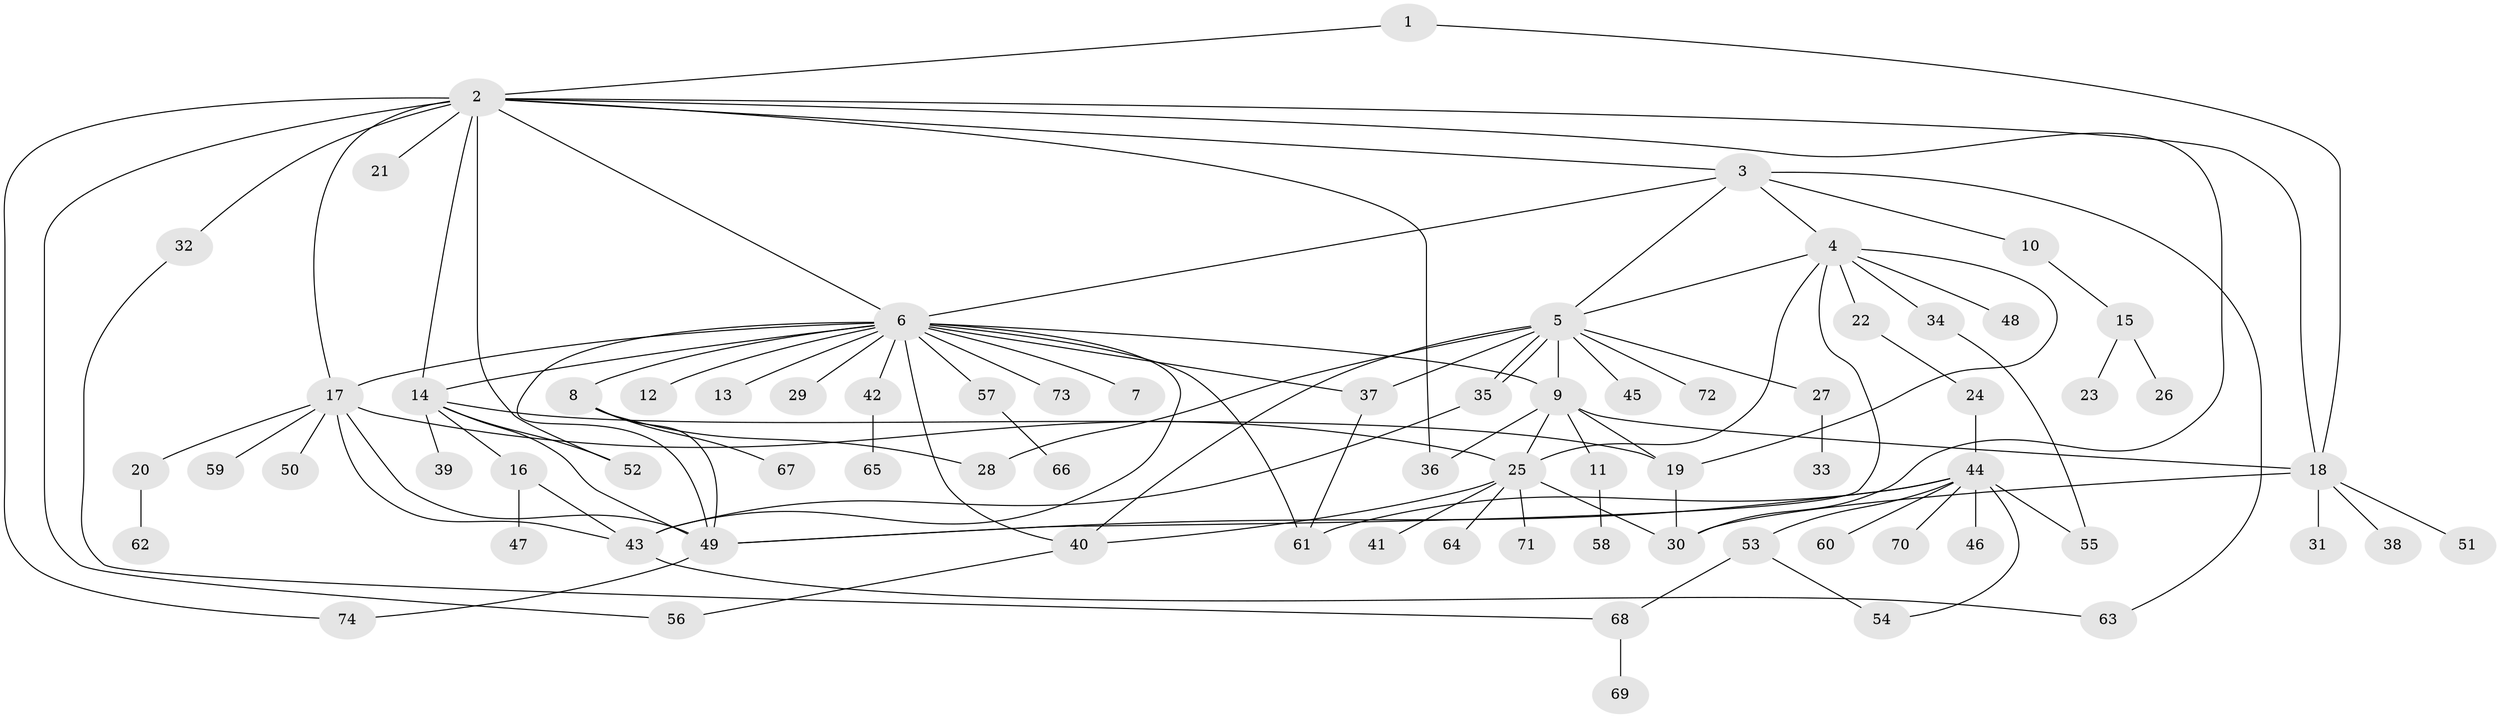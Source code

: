 // Generated by graph-tools (version 1.1) at 2025/11/02/27/25 16:11:11]
// undirected, 74 vertices, 110 edges
graph export_dot {
graph [start="1"]
  node [color=gray90,style=filled];
  1;
  2;
  3;
  4;
  5;
  6;
  7;
  8;
  9;
  10;
  11;
  12;
  13;
  14;
  15;
  16;
  17;
  18;
  19;
  20;
  21;
  22;
  23;
  24;
  25;
  26;
  27;
  28;
  29;
  30;
  31;
  32;
  33;
  34;
  35;
  36;
  37;
  38;
  39;
  40;
  41;
  42;
  43;
  44;
  45;
  46;
  47;
  48;
  49;
  50;
  51;
  52;
  53;
  54;
  55;
  56;
  57;
  58;
  59;
  60;
  61;
  62;
  63;
  64;
  65;
  66;
  67;
  68;
  69;
  70;
  71;
  72;
  73;
  74;
  1 -- 2;
  1 -- 18;
  2 -- 3;
  2 -- 6;
  2 -- 14;
  2 -- 17;
  2 -- 18;
  2 -- 21;
  2 -- 30;
  2 -- 32;
  2 -- 36;
  2 -- 52;
  2 -- 56;
  2 -- 74;
  3 -- 4;
  3 -- 5;
  3 -- 6;
  3 -- 10;
  3 -- 63;
  4 -- 5;
  4 -- 19;
  4 -- 22;
  4 -- 25;
  4 -- 34;
  4 -- 48;
  4 -- 49;
  5 -- 9;
  5 -- 27;
  5 -- 28;
  5 -- 35;
  5 -- 35;
  5 -- 37;
  5 -- 40;
  5 -- 45;
  5 -- 72;
  6 -- 7;
  6 -- 8;
  6 -- 9;
  6 -- 12;
  6 -- 13;
  6 -- 14;
  6 -- 17;
  6 -- 29;
  6 -- 37;
  6 -- 40;
  6 -- 42;
  6 -- 43;
  6 -- 49;
  6 -- 57;
  6 -- 61;
  6 -- 73;
  8 -- 28;
  8 -- 49;
  8 -- 67;
  9 -- 11;
  9 -- 18;
  9 -- 19;
  9 -- 25;
  9 -- 36;
  10 -- 15;
  11 -- 58;
  14 -- 16;
  14 -- 19;
  14 -- 39;
  14 -- 49;
  14 -- 52;
  15 -- 23;
  15 -- 26;
  16 -- 43;
  16 -- 47;
  17 -- 20;
  17 -- 25;
  17 -- 43;
  17 -- 49;
  17 -- 50;
  17 -- 59;
  18 -- 30;
  18 -- 31;
  18 -- 38;
  18 -- 51;
  19 -- 30;
  20 -- 62;
  22 -- 24;
  24 -- 44;
  25 -- 30;
  25 -- 40;
  25 -- 41;
  25 -- 64;
  25 -- 71;
  27 -- 33;
  32 -- 68;
  34 -- 55;
  35 -- 43;
  37 -- 61;
  40 -- 56;
  42 -- 65;
  43 -- 63;
  44 -- 46;
  44 -- 49;
  44 -- 53;
  44 -- 54;
  44 -- 55;
  44 -- 60;
  44 -- 61;
  44 -- 70;
  49 -- 74;
  53 -- 54;
  53 -- 68;
  57 -- 66;
  68 -- 69;
}
